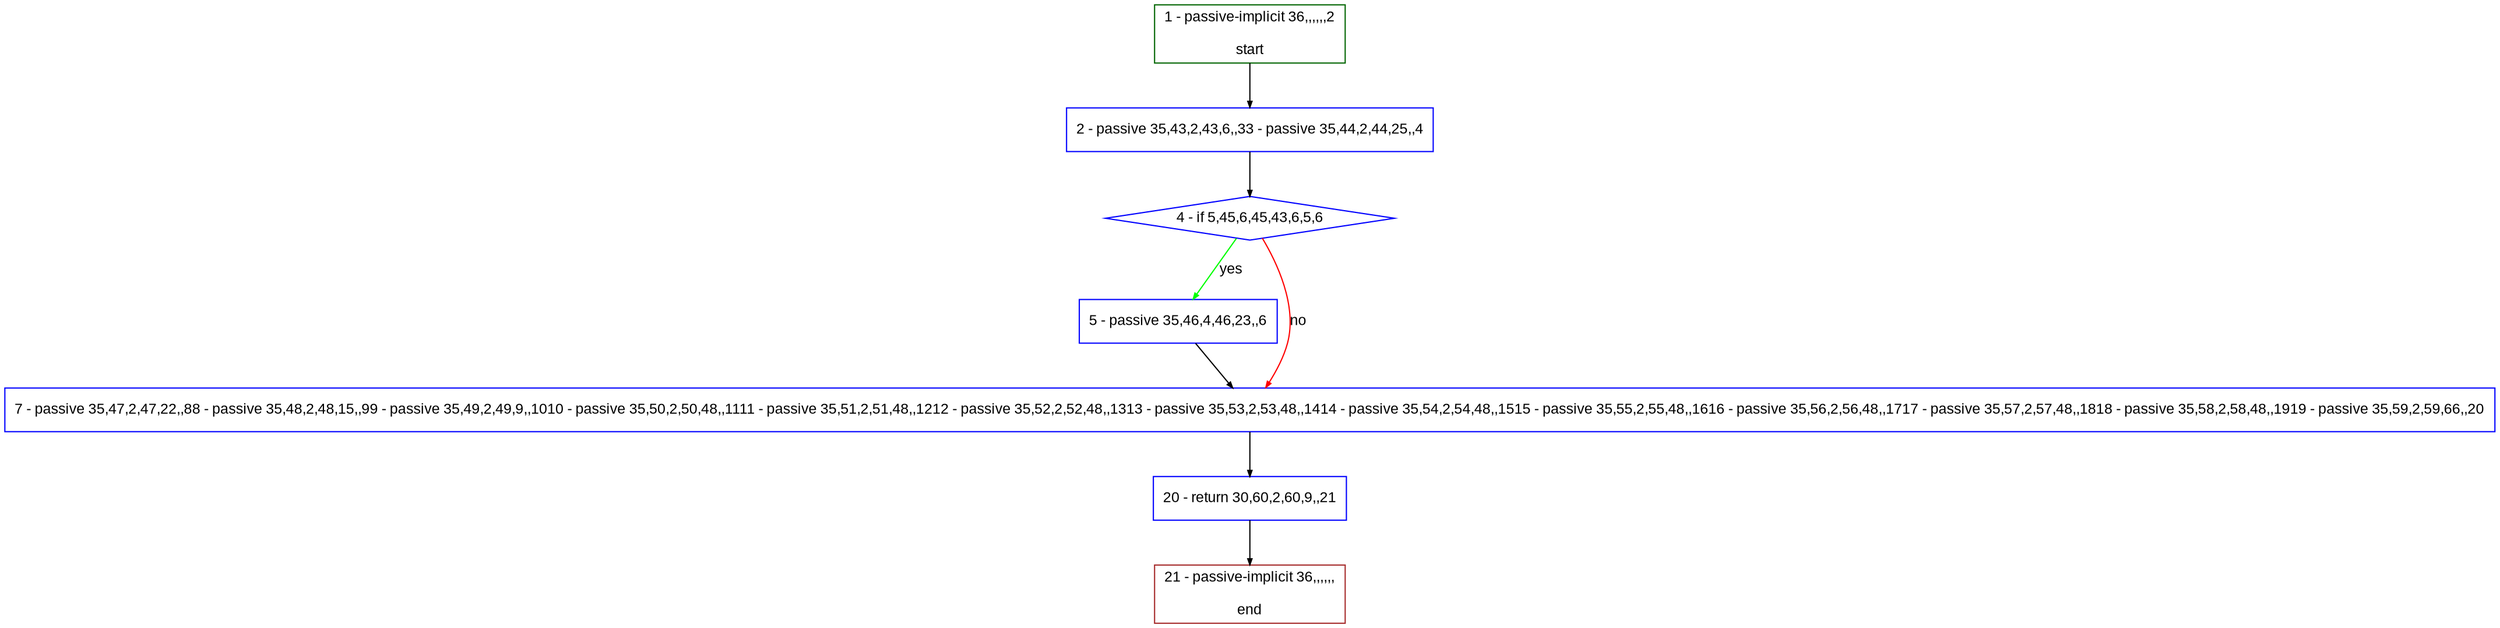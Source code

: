 digraph "" {
  graph [pack="true", label="", fontsize="12", packmode="clust", fontname="Arial", fillcolor="#FFFFCC", bgcolor="white", style="rounded,filled", compound="true"];
  node [node_initialized="no", label="", color="grey", fontsize="12", fillcolor="white", fontname="Arial", style="filled", shape="rectangle", compound="true", fixedsize="false"];
  edge [fontcolor="black", arrowhead="normal", arrowtail="none", arrowsize="0.5", ltail="", label="", color="black", fontsize="12", lhead="", fontname="Arial", dir="forward", compound="true"];
  __N1 [label="2 - passive 35,43,2,43,6,,33 - passive 35,44,2,44,25,,4", color="#0000ff", fillcolor="#ffffff", style="filled", shape="box"];
  __N2 [label="1 - passive-implicit 36,,,,,,2\n\nstart", color="#006400", fillcolor="#ffffff", style="filled", shape="box"];
  __N3 [label="4 - if 5,45,6,45,43,6,5,6", color="#0000ff", fillcolor="#ffffff", style="filled", shape="diamond"];
  __N4 [label="5 - passive 35,46,4,46,23,,6", color="#0000ff", fillcolor="#ffffff", style="filled", shape="box"];
  __N5 [label="7 - passive 35,47,2,47,22,,88 - passive 35,48,2,48,15,,99 - passive 35,49,2,49,9,,1010 - passive 35,50,2,50,48,,1111 - passive 35,51,2,51,48,,1212 - passive 35,52,2,52,48,,1313 - passive 35,53,2,53,48,,1414 - passive 35,54,2,54,48,,1515 - passive 35,55,2,55,48,,1616 - passive 35,56,2,56,48,,1717 - passive 35,57,2,57,48,,1818 - passive 35,58,2,58,48,,1919 - passive 35,59,2,59,66,,20", color="#0000ff", fillcolor="#ffffff", style="filled", shape="box"];
  __N6 [label="20 - return 30,60,2,60,9,,21", color="#0000ff", fillcolor="#ffffff", style="filled", shape="box"];
  __N7 [label="21 - passive-implicit 36,,,,,,\n\nend", color="#a52a2a", fillcolor="#ffffff", style="filled", shape="box"];
  __N2 -> __N1 [arrowhead="normal", arrowtail="none", color="#000000", label="", dir="forward"];
  __N1 -> __N3 [arrowhead="normal", arrowtail="none", color="#000000", label="", dir="forward"];
  __N3 -> __N4 [arrowhead="normal", arrowtail="none", color="#00ff00", label="yes", dir="forward"];
  __N3 -> __N5 [arrowhead="normal", arrowtail="none", color="#ff0000", label="no", dir="forward"];
  __N4 -> __N5 [arrowhead="normal", arrowtail="none", color="#000000", label="", dir="forward"];
  __N5 -> __N6 [arrowhead="normal", arrowtail="none", color="#000000", label="", dir="forward"];
  __N6 -> __N7 [arrowhead="normal", arrowtail="none", color="#000000", label="", dir="forward"];
}
